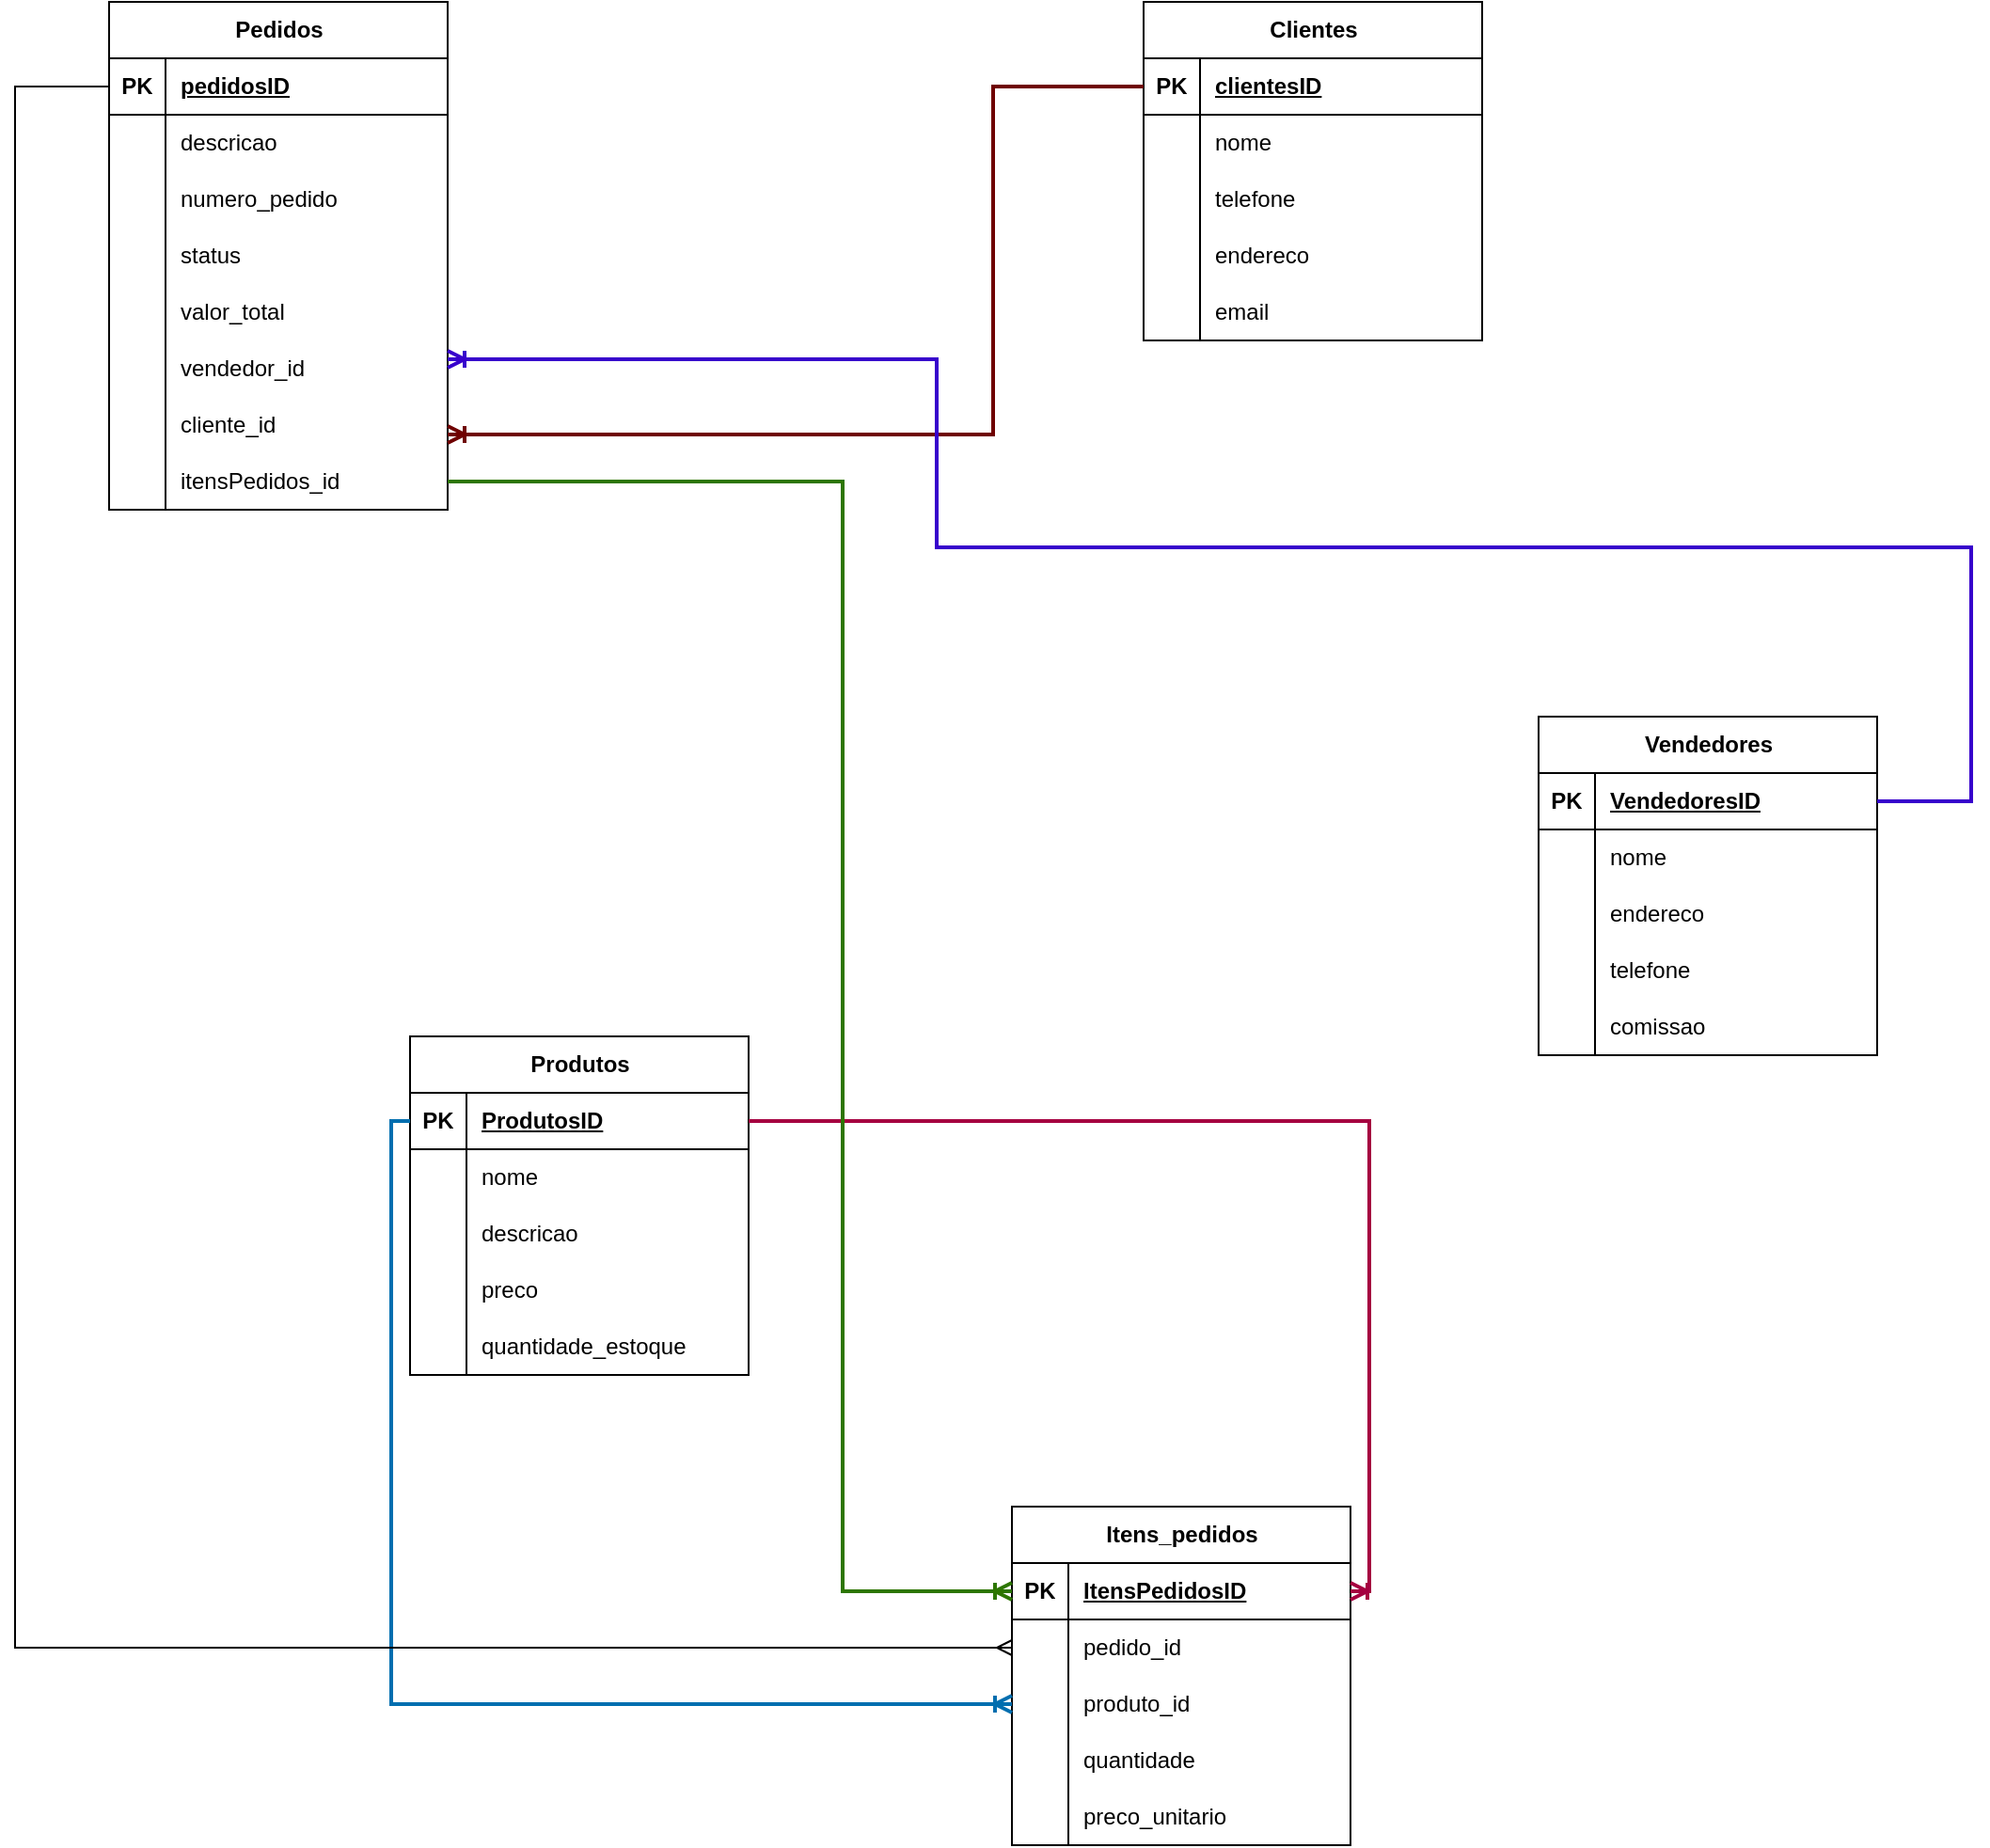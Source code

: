 <mxfile version="27.2.0">
  <diagram name="Página-1" id="6FJPmShcz8cH9Rp6c7KJ">
    <mxGraphModel dx="2564" dy="937" grid="1" gridSize="10" guides="1" tooltips="1" connect="1" arrows="1" fold="1" page="1" pageScale="1" pageWidth="827" pageHeight="1169" math="0" shadow="0">
      <root>
        <mxCell id="0" />
        <mxCell id="1" parent="0" />
        <mxCell id="ViAc8GlZ0rlpgZaHdrDQ-25" value="Clientes" style="shape=table;startSize=30;container=1;collapsible=1;childLayout=tableLayout;fixedRows=1;rowLines=0;fontStyle=1;align=center;resizeLast=1;html=1;" parent="1" vertex="1">
          <mxGeometry x="220" y="60" width="180" height="180" as="geometry" />
        </mxCell>
        <mxCell id="ViAc8GlZ0rlpgZaHdrDQ-26" value="" style="shape=tableRow;horizontal=0;startSize=0;swimlaneHead=0;swimlaneBody=0;fillColor=none;collapsible=0;dropTarget=0;points=[[0,0.5],[1,0.5]];portConstraint=eastwest;top=0;left=0;right=0;bottom=1;" parent="ViAc8GlZ0rlpgZaHdrDQ-25" vertex="1">
          <mxGeometry y="30" width="180" height="30" as="geometry" />
        </mxCell>
        <mxCell id="ViAc8GlZ0rlpgZaHdrDQ-27" value="PK" style="shape=partialRectangle;connectable=0;fillColor=none;top=0;left=0;bottom=0;right=0;fontStyle=1;overflow=hidden;whiteSpace=wrap;html=1;" parent="ViAc8GlZ0rlpgZaHdrDQ-26" vertex="1">
          <mxGeometry width="30" height="30" as="geometry">
            <mxRectangle width="30" height="30" as="alternateBounds" />
          </mxGeometry>
        </mxCell>
        <mxCell id="ViAc8GlZ0rlpgZaHdrDQ-28" value="clientesID" style="shape=partialRectangle;connectable=0;fillColor=none;top=0;left=0;bottom=0;right=0;align=left;spacingLeft=6;fontStyle=5;overflow=hidden;whiteSpace=wrap;html=1;" parent="ViAc8GlZ0rlpgZaHdrDQ-26" vertex="1">
          <mxGeometry x="30" width="150" height="30" as="geometry">
            <mxRectangle width="150" height="30" as="alternateBounds" />
          </mxGeometry>
        </mxCell>
        <mxCell id="ViAc8GlZ0rlpgZaHdrDQ-29" value="" style="shape=tableRow;horizontal=0;startSize=0;swimlaneHead=0;swimlaneBody=0;fillColor=none;collapsible=0;dropTarget=0;points=[[0,0.5],[1,0.5]];portConstraint=eastwest;top=0;left=0;right=0;bottom=0;" parent="ViAc8GlZ0rlpgZaHdrDQ-25" vertex="1">
          <mxGeometry y="60" width="180" height="30" as="geometry" />
        </mxCell>
        <mxCell id="ViAc8GlZ0rlpgZaHdrDQ-30" value="" style="shape=partialRectangle;connectable=0;fillColor=none;top=0;left=0;bottom=0;right=0;editable=1;overflow=hidden;whiteSpace=wrap;html=1;" parent="ViAc8GlZ0rlpgZaHdrDQ-29" vertex="1">
          <mxGeometry width="30" height="30" as="geometry">
            <mxRectangle width="30" height="30" as="alternateBounds" />
          </mxGeometry>
        </mxCell>
        <mxCell id="ViAc8GlZ0rlpgZaHdrDQ-31" value="nome" style="shape=partialRectangle;connectable=0;fillColor=none;top=0;left=0;bottom=0;right=0;align=left;spacingLeft=6;overflow=hidden;whiteSpace=wrap;html=1;" parent="ViAc8GlZ0rlpgZaHdrDQ-29" vertex="1">
          <mxGeometry x="30" width="150" height="30" as="geometry">
            <mxRectangle width="150" height="30" as="alternateBounds" />
          </mxGeometry>
        </mxCell>
        <mxCell id="ViAc8GlZ0rlpgZaHdrDQ-32" value="" style="shape=tableRow;horizontal=0;startSize=0;swimlaneHead=0;swimlaneBody=0;fillColor=none;collapsible=0;dropTarget=0;points=[[0,0.5],[1,0.5]];portConstraint=eastwest;top=0;left=0;right=0;bottom=0;" parent="ViAc8GlZ0rlpgZaHdrDQ-25" vertex="1">
          <mxGeometry y="90" width="180" height="30" as="geometry" />
        </mxCell>
        <mxCell id="ViAc8GlZ0rlpgZaHdrDQ-33" value="" style="shape=partialRectangle;connectable=0;fillColor=none;top=0;left=0;bottom=0;right=0;editable=1;overflow=hidden;whiteSpace=wrap;html=1;" parent="ViAc8GlZ0rlpgZaHdrDQ-32" vertex="1">
          <mxGeometry width="30" height="30" as="geometry">
            <mxRectangle width="30" height="30" as="alternateBounds" />
          </mxGeometry>
        </mxCell>
        <mxCell id="ViAc8GlZ0rlpgZaHdrDQ-34" value="telefone" style="shape=partialRectangle;connectable=0;fillColor=none;top=0;left=0;bottom=0;right=0;align=left;spacingLeft=6;overflow=hidden;whiteSpace=wrap;html=1;" parent="ViAc8GlZ0rlpgZaHdrDQ-32" vertex="1">
          <mxGeometry x="30" width="150" height="30" as="geometry">
            <mxRectangle width="150" height="30" as="alternateBounds" />
          </mxGeometry>
        </mxCell>
        <mxCell id="ViAc8GlZ0rlpgZaHdrDQ-35" value="" style="shape=tableRow;horizontal=0;startSize=0;swimlaneHead=0;swimlaneBody=0;fillColor=none;collapsible=0;dropTarget=0;points=[[0,0.5],[1,0.5]];portConstraint=eastwest;top=0;left=0;right=0;bottom=0;" parent="ViAc8GlZ0rlpgZaHdrDQ-25" vertex="1">
          <mxGeometry y="120" width="180" height="30" as="geometry" />
        </mxCell>
        <mxCell id="ViAc8GlZ0rlpgZaHdrDQ-36" value="" style="shape=partialRectangle;connectable=0;fillColor=none;top=0;left=0;bottom=0;right=0;editable=1;overflow=hidden;whiteSpace=wrap;html=1;" parent="ViAc8GlZ0rlpgZaHdrDQ-35" vertex="1">
          <mxGeometry width="30" height="30" as="geometry">
            <mxRectangle width="30" height="30" as="alternateBounds" />
          </mxGeometry>
        </mxCell>
        <mxCell id="ViAc8GlZ0rlpgZaHdrDQ-37" value="endereco" style="shape=partialRectangle;connectable=0;fillColor=none;top=0;left=0;bottom=0;right=0;align=left;spacingLeft=6;overflow=hidden;whiteSpace=wrap;html=1;" parent="ViAc8GlZ0rlpgZaHdrDQ-35" vertex="1">
          <mxGeometry x="30" width="150" height="30" as="geometry">
            <mxRectangle width="150" height="30" as="alternateBounds" />
          </mxGeometry>
        </mxCell>
        <mxCell id="ViAc8GlZ0rlpgZaHdrDQ-38" value="" style="shape=tableRow;horizontal=0;startSize=0;swimlaneHead=0;swimlaneBody=0;fillColor=none;collapsible=0;dropTarget=0;points=[[0,0.5],[1,0.5]];portConstraint=eastwest;top=0;left=0;right=0;bottom=0;" parent="ViAc8GlZ0rlpgZaHdrDQ-25" vertex="1">
          <mxGeometry y="150" width="180" height="30" as="geometry" />
        </mxCell>
        <mxCell id="ViAc8GlZ0rlpgZaHdrDQ-39" value="" style="shape=partialRectangle;connectable=0;fillColor=none;top=0;left=0;bottom=0;right=0;editable=1;overflow=hidden;whiteSpace=wrap;html=1;" parent="ViAc8GlZ0rlpgZaHdrDQ-38" vertex="1">
          <mxGeometry width="30" height="30" as="geometry">
            <mxRectangle width="30" height="30" as="alternateBounds" />
          </mxGeometry>
        </mxCell>
        <mxCell id="ViAc8GlZ0rlpgZaHdrDQ-40" value="email" style="shape=partialRectangle;connectable=0;fillColor=none;top=0;left=0;bottom=0;right=0;align=left;spacingLeft=6;overflow=hidden;whiteSpace=wrap;html=1;" parent="ViAc8GlZ0rlpgZaHdrDQ-38" vertex="1">
          <mxGeometry x="30" width="150" height="30" as="geometry">
            <mxRectangle width="150" height="30" as="alternateBounds" />
          </mxGeometry>
        </mxCell>
        <mxCell id="ViAc8GlZ0rlpgZaHdrDQ-41" value="Produtos" style="shape=table;startSize=30;container=1;collapsible=1;childLayout=tableLayout;fixedRows=1;rowLines=0;fontStyle=1;align=center;resizeLast=1;html=1;" parent="1" vertex="1">
          <mxGeometry x="-170" y="610" width="180" height="180" as="geometry" />
        </mxCell>
        <mxCell id="ViAc8GlZ0rlpgZaHdrDQ-42" value="" style="shape=tableRow;horizontal=0;startSize=0;swimlaneHead=0;swimlaneBody=0;fillColor=none;collapsible=0;dropTarget=0;points=[[0,0.5],[1,0.5]];portConstraint=eastwest;top=0;left=0;right=0;bottom=1;" parent="ViAc8GlZ0rlpgZaHdrDQ-41" vertex="1">
          <mxGeometry y="30" width="180" height="30" as="geometry" />
        </mxCell>
        <mxCell id="ViAc8GlZ0rlpgZaHdrDQ-43" value="PK" style="shape=partialRectangle;connectable=0;fillColor=none;top=0;left=0;bottom=0;right=0;fontStyle=1;overflow=hidden;whiteSpace=wrap;html=1;" parent="ViAc8GlZ0rlpgZaHdrDQ-42" vertex="1">
          <mxGeometry width="30" height="30" as="geometry">
            <mxRectangle width="30" height="30" as="alternateBounds" />
          </mxGeometry>
        </mxCell>
        <mxCell id="ViAc8GlZ0rlpgZaHdrDQ-44" value="ProdutosID" style="shape=partialRectangle;connectable=0;fillColor=none;top=0;left=0;bottom=0;right=0;align=left;spacingLeft=6;fontStyle=5;overflow=hidden;whiteSpace=wrap;html=1;" parent="ViAc8GlZ0rlpgZaHdrDQ-42" vertex="1">
          <mxGeometry x="30" width="150" height="30" as="geometry">
            <mxRectangle width="150" height="30" as="alternateBounds" />
          </mxGeometry>
        </mxCell>
        <mxCell id="ViAc8GlZ0rlpgZaHdrDQ-45" value="" style="shape=tableRow;horizontal=0;startSize=0;swimlaneHead=0;swimlaneBody=0;fillColor=none;collapsible=0;dropTarget=0;points=[[0,0.5],[1,0.5]];portConstraint=eastwest;top=0;left=0;right=0;bottom=0;" parent="ViAc8GlZ0rlpgZaHdrDQ-41" vertex="1">
          <mxGeometry y="60" width="180" height="30" as="geometry" />
        </mxCell>
        <mxCell id="ViAc8GlZ0rlpgZaHdrDQ-46" value="" style="shape=partialRectangle;connectable=0;fillColor=none;top=0;left=0;bottom=0;right=0;editable=1;overflow=hidden;whiteSpace=wrap;html=1;" parent="ViAc8GlZ0rlpgZaHdrDQ-45" vertex="1">
          <mxGeometry width="30" height="30" as="geometry">
            <mxRectangle width="30" height="30" as="alternateBounds" />
          </mxGeometry>
        </mxCell>
        <mxCell id="ViAc8GlZ0rlpgZaHdrDQ-47" value="nome" style="shape=partialRectangle;connectable=0;fillColor=none;top=0;left=0;bottom=0;right=0;align=left;spacingLeft=6;overflow=hidden;whiteSpace=wrap;html=1;" parent="ViAc8GlZ0rlpgZaHdrDQ-45" vertex="1">
          <mxGeometry x="30" width="150" height="30" as="geometry">
            <mxRectangle width="150" height="30" as="alternateBounds" />
          </mxGeometry>
        </mxCell>
        <mxCell id="ViAc8GlZ0rlpgZaHdrDQ-48" value="" style="shape=tableRow;horizontal=0;startSize=0;swimlaneHead=0;swimlaneBody=0;fillColor=none;collapsible=0;dropTarget=0;points=[[0,0.5],[1,0.5]];portConstraint=eastwest;top=0;left=0;right=0;bottom=0;" parent="ViAc8GlZ0rlpgZaHdrDQ-41" vertex="1">
          <mxGeometry y="90" width="180" height="30" as="geometry" />
        </mxCell>
        <mxCell id="ViAc8GlZ0rlpgZaHdrDQ-49" value="" style="shape=partialRectangle;connectable=0;fillColor=none;top=0;left=0;bottom=0;right=0;editable=1;overflow=hidden;whiteSpace=wrap;html=1;" parent="ViAc8GlZ0rlpgZaHdrDQ-48" vertex="1">
          <mxGeometry width="30" height="30" as="geometry">
            <mxRectangle width="30" height="30" as="alternateBounds" />
          </mxGeometry>
        </mxCell>
        <mxCell id="ViAc8GlZ0rlpgZaHdrDQ-50" value="descricao" style="shape=partialRectangle;connectable=0;fillColor=none;top=0;left=0;bottom=0;right=0;align=left;spacingLeft=6;overflow=hidden;whiteSpace=wrap;html=1;" parent="ViAc8GlZ0rlpgZaHdrDQ-48" vertex="1">
          <mxGeometry x="30" width="150" height="30" as="geometry">
            <mxRectangle width="150" height="30" as="alternateBounds" />
          </mxGeometry>
        </mxCell>
        <mxCell id="ViAc8GlZ0rlpgZaHdrDQ-51" value="" style="shape=tableRow;horizontal=0;startSize=0;swimlaneHead=0;swimlaneBody=0;fillColor=none;collapsible=0;dropTarget=0;points=[[0,0.5],[1,0.5]];portConstraint=eastwest;top=0;left=0;right=0;bottom=0;" parent="ViAc8GlZ0rlpgZaHdrDQ-41" vertex="1">
          <mxGeometry y="120" width="180" height="30" as="geometry" />
        </mxCell>
        <mxCell id="ViAc8GlZ0rlpgZaHdrDQ-52" value="" style="shape=partialRectangle;connectable=0;fillColor=none;top=0;left=0;bottom=0;right=0;editable=1;overflow=hidden;whiteSpace=wrap;html=1;" parent="ViAc8GlZ0rlpgZaHdrDQ-51" vertex="1">
          <mxGeometry width="30" height="30" as="geometry">
            <mxRectangle width="30" height="30" as="alternateBounds" />
          </mxGeometry>
        </mxCell>
        <mxCell id="ViAc8GlZ0rlpgZaHdrDQ-53" value="preco" style="shape=partialRectangle;connectable=0;fillColor=none;top=0;left=0;bottom=0;right=0;align=left;spacingLeft=6;overflow=hidden;whiteSpace=wrap;html=1;" parent="ViAc8GlZ0rlpgZaHdrDQ-51" vertex="1">
          <mxGeometry x="30" width="150" height="30" as="geometry">
            <mxRectangle width="150" height="30" as="alternateBounds" />
          </mxGeometry>
        </mxCell>
        <mxCell id="ViAc8GlZ0rlpgZaHdrDQ-54" value="" style="shape=tableRow;horizontal=0;startSize=0;swimlaneHead=0;swimlaneBody=0;fillColor=none;collapsible=0;dropTarget=0;points=[[0,0.5],[1,0.5]];portConstraint=eastwest;top=0;left=0;right=0;bottom=0;" parent="ViAc8GlZ0rlpgZaHdrDQ-41" vertex="1">
          <mxGeometry y="150" width="180" height="30" as="geometry" />
        </mxCell>
        <mxCell id="ViAc8GlZ0rlpgZaHdrDQ-55" value="" style="shape=partialRectangle;connectable=0;fillColor=none;top=0;left=0;bottom=0;right=0;editable=1;overflow=hidden;whiteSpace=wrap;html=1;" parent="ViAc8GlZ0rlpgZaHdrDQ-54" vertex="1">
          <mxGeometry width="30" height="30" as="geometry">
            <mxRectangle width="30" height="30" as="alternateBounds" />
          </mxGeometry>
        </mxCell>
        <mxCell id="ViAc8GlZ0rlpgZaHdrDQ-56" value="quantidade_estoque" style="shape=partialRectangle;connectable=0;fillColor=none;top=0;left=0;bottom=0;right=0;align=left;spacingLeft=6;overflow=hidden;whiteSpace=wrap;html=1;" parent="ViAc8GlZ0rlpgZaHdrDQ-54" vertex="1">
          <mxGeometry x="30" width="150" height="30" as="geometry">
            <mxRectangle width="150" height="30" as="alternateBounds" />
          </mxGeometry>
        </mxCell>
        <mxCell id="ViAc8GlZ0rlpgZaHdrDQ-70" value="Vendedores" style="shape=table;startSize=30;container=1;collapsible=1;childLayout=tableLayout;fixedRows=1;rowLines=0;fontStyle=1;align=center;resizeLast=1;html=1;" parent="1" vertex="1">
          <mxGeometry x="430" y="440" width="180" height="180" as="geometry" />
        </mxCell>
        <mxCell id="ViAc8GlZ0rlpgZaHdrDQ-71" value="" style="shape=tableRow;horizontal=0;startSize=0;swimlaneHead=0;swimlaneBody=0;fillColor=none;collapsible=0;dropTarget=0;points=[[0,0.5],[1,0.5]];portConstraint=eastwest;top=0;left=0;right=0;bottom=1;" parent="ViAc8GlZ0rlpgZaHdrDQ-70" vertex="1">
          <mxGeometry y="30" width="180" height="30" as="geometry" />
        </mxCell>
        <mxCell id="ViAc8GlZ0rlpgZaHdrDQ-72" value="PK" style="shape=partialRectangle;connectable=0;fillColor=none;top=0;left=0;bottom=0;right=0;fontStyle=1;overflow=hidden;whiteSpace=wrap;html=1;" parent="ViAc8GlZ0rlpgZaHdrDQ-71" vertex="1">
          <mxGeometry width="30" height="30" as="geometry">
            <mxRectangle width="30" height="30" as="alternateBounds" />
          </mxGeometry>
        </mxCell>
        <mxCell id="ViAc8GlZ0rlpgZaHdrDQ-73" value="VendedoresID" style="shape=partialRectangle;connectable=0;fillColor=none;top=0;left=0;bottom=0;right=0;align=left;spacingLeft=6;fontStyle=5;overflow=hidden;whiteSpace=wrap;html=1;" parent="ViAc8GlZ0rlpgZaHdrDQ-71" vertex="1">
          <mxGeometry x="30" width="150" height="30" as="geometry">
            <mxRectangle width="150" height="30" as="alternateBounds" />
          </mxGeometry>
        </mxCell>
        <mxCell id="ViAc8GlZ0rlpgZaHdrDQ-74" value="" style="shape=tableRow;horizontal=0;startSize=0;swimlaneHead=0;swimlaneBody=0;fillColor=none;collapsible=0;dropTarget=0;points=[[0,0.5],[1,0.5]];portConstraint=eastwest;top=0;left=0;right=0;bottom=0;" parent="ViAc8GlZ0rlpgZaHdrDQ-70" vertex="1">
          <mxGeometry y="60" width="180" height="30" as="geometry" />
        </mxCell>
        <mxCell id="ViAc8GlZ0rlpgZaHdrDQ-75" value="" style="shape=partialRectangle;connectable=0;fillColor=none;top=0;left=0;bottom=0;right=0;editable=1;overflow=hidden;whiteSpace=wrap;html=1;" parent="ViAc8GlZ0rlpgZaHdrDQ-74" vertex="1">
          <mxGeometry width="30" height="30" as="geometry">
            <mxRectangle width="30" height="30" as="alternateBounds" />
          </mxGeometry>
        </mxCell>
        <mxCell id="ViAc8GlZ0rlpgZaHdrDQ-76" value="nome" style="shape=partialRectangle;connectable=0;fillColor=none;top=0;left=0;bottom=0;right=0;align=left;spacingLeft=6;overflow=hidden;whiteSpace=wrap;html=1;" parent="ViAc8GlZ0rlpgZaHdrDQ-74" vertex="1">
          <mxGeometry x="30" width="150" height="30" as="geometry">
            <mxRectangle width="150" height="30" as="alternateBounds" />
          </mxGeometry>
        </mxCell>
        <mxCell id="ViAc8GlZ0rlpgZaHdrDQ-77" value="" style="shape=tableRow;horizontal=0;startSize=0;swimlaneHead=0;swimlaneBody=0;fillColor=none;collapsible=0;dropTarget=0;points=[[0,0.5],[1,0.5]];portConstraint=eastwest;top=0;left=0;right=0;bottom=0;" parent="ViAc8GlZ0rlpgZaHdrDQ-70" vertex="1">
          <mxGeometry y="90" width="180" height="30" as="geometry" />
        </mxCell>
        <mxCell id="ViAc8GlZ0rlpgZaHdrDQ-78" value="" style="shape=partialRectangle;connectable=0;fillColor=none;top=0;left=0;bottom=0;right=0;editable=1;overflow=hidden;whiteSpace=wrap;html=1;" parent="ViAc8GlZ0rlpgZaHdrDQ-77" vertex="1">
          <mxGeometry width="30" height="30" as="geometry">
            <mxRectangle width="30" height="30" as="alternateBounds" />
          </mxGeometry>
        </mxCell>
        <mxCell id="ViAc8GlZ0rlpgZaHdrDQ-79" value="endereco" style="shape=partialRectangle;connectable=0;fillColor=none;top=0;left=0;bottom=0;right=0;align=left;spacingLeft=6;overflow=hidden;whiteSpace=wrap;html=1;" parent="ViAc8GlZ0rlpgZaHdrDQ-77" vertex="1">
          <mxGeometry x="30" width="150" height="30" as="geometry">
            <mxRectangle width="150" height="30" as="alternateBounds" />
          </mxGeometry>
        </mxCell>
        <mxCell id="ViAc8GlZ0rlpgZaHdrDQ-80" value="" style="shape=tableRow;horizontal=0;startSize=0;swimlaneHead=0;swimlaneBody=0;fillColor=none;collapsible=0;dropTarget=0;points=[[0,0.5],[1,0.5]];portConstraint=eastwest;top=0;left=0;right=0;bottom=0;" parent="ViAc8GlZ0rlpgZaHdrDQ-70" vertex="1">
          <mxGeometry y="120" width="180" height="30" as="geometry" />
        </mxCell>
        <mxCell id="ViAc8GlZ0rlpgZaHdrDQ-81" value="" style="shape=partialRectangle;connectable=0;fillColor=none;top=0;left=0;bottom=0;right=0;editable=1;overflow=hidden;whiteSpace=wrap;html=1;" parent="ViAc8GlZ0rlpgZaHdrDQ-80" vertex="1">
          <mxGeometry width="30" height="30" as="geometry">
            <mxRectangle width="30" height="30" as="alternateBounds" />
          </mxGeometry>
        </mxCell>
        <mxCell id="ViAc8GlZ0rlpgZaHdrDQ-82" value="telefone" style="shape=partialRectangle;connectable=0;fillColor=none;top=0;left=0;bottom=0;right=0;align=left;spacingLeft=6;overflow=hidden;whiteSpace=wrap;html=1;" parent="ViAc8GlZ0rlpgZaHdrDQ-80" vertex="1">
          <mxGeometry x="30" width="150" height="30" as="geometry">
            <mxRectangle width="150" height="30" as="alternateBounds" />
          </mxGeometry>
        </mxCell>
        <mxCell id="ViAc8GlZ0rlpgZaHdrDQ-83" value="" style="shape=tableRow;horizontal=0;startSize=0;swimlaneHead=0;swimlaneBody=0;fillColor=none;collapsible=0;dropTarget=0;points=[[0,0.5],[1,0.5]];portConstraint=eastwest;top=0;left=0;right=0;bottom=0;" parent="ViAc8GlZ0rlpgZaHdrDQ-70" vertex="1">
          <mxGeometry y="150" width="180" height="30" as="geometry" />
        </mxCell>
        <mxCell id="ViAc8GlZ0rlpgZaHdrDQ-84" value="" style="shape=partialRectangle;connectable=0;fillColor=none;top=0;left=0;bottom=0;right=0;editable=1;overflow=hidden;whiteSpace=wrap;html=1;" parent="ViAc8GlZ0rlpgZaHdrDQ-83" vertex="1">
          <mxGeometry width="30" height="30" as="geometry">
            <mxRectangle width="30" height="30" as="alternateBounds" />
          </mxGeometry>
        </mxCell>
        <mxCell id="ViAc8GlZ0rlpgZaHdrDQ-85" value="comissao" style="shape=partialRectangle;connectable=0;fillColor=none;top=0;left=0;bottom=0;right=0;align=left;spacingLeft=6;overflow=hidden;whiteSpace=wrap;html=1;" parent="ViAc8GlZ0rlpgZaHdrDQ-83" vertex="1">
          <mxGeometry x="30" width="150" height="30" as="geometry">
            <mxRectangle width="150" height="30" as="alternateBounds" />
          </mxGeometry>
        </mxCell>
        <mxCell id="ViAc8GlZ0rlpgZaHdrDQ-86" value="Itens_pedidos" style="shape=table;startSize=30;container=1;collapsible=1;childLayout=tableLayout;fixedRows=1;rowLines=0;fontStyle=1;align=center;resizeLast=1;html=1;" parent="1" vertex="1">
          <mxGeometry x="150" y="860" width="180" height="180" as="geometry" />
        </mxCell>
        <mxCell id="ViAc8GlZ0rlpgZaHdrDQ-87" value="" style="shape=tableRow;horizontal=0;startSize=0;swimlaneHead=0;swimlaneBody=0;fillColor=none;collapsible=0;dropTarget=0;points=[[0,0.5],[1,0.5]];portConstraint=eastwest;top=0;left=0;right=0;bottom=1;" parent="ViAc8GlZ0rlpgZaHdrDQ-86" vertex="1">
          <mxGeometry y="30" width="180" height="30" as="geometry" />
        </mxCell>
        <mxCell id="ViAc8GlZ0rlpgZaHdrDQ-88" value="PK" style="shape=partialRectangle;connectable=0;fillColor=none;top=0;left=0;bottom=0;right=0;fontStyle=1;overflow=hidden;whiteSpace=wrap;html=1;" parent="ViAc8GlZ0rlpgZaHdrDQ-87" vertex="1">
          <mxGeometry width="30" height="30" as="geometry">
            <mxRectangle width="30" height="30" as="alternateBounds" />
          </mxGeometry>
        </mxCell>
        <mxCell id="ViAc8GlZ0rlpgZaHdrDQ-89" value="ItensPedidosID" style="shape=partialRectangle;connectable=0;fillColor=none;top=0;left=0;bottom=0;right=0;align=left;spacingLeft=6;fontStyle=5;overflow=hidden;whiteSpace=wrap;html=1;" parent="ViAc8GlZ0rlpgZaHdrDQ-87" vertex="1">
          <mxGeometry x="30" width="150" height="30" as="geometry">
            <mxRectangle width="150" height="30" as="alternateBounds" />
          </mxGeometry>
        </mxCell>
        <mxCell id="ViAc8GlZ0rlpgZaHdrDQ-90" value="" style="shape=tableRow;horizontal=0;startSize=0;swimlaneHead=0;swimlaneBody=0;fillColor=none;collapsible=0;dropTarget=0;points=[[0,0.5],[1,0.5]];portConstraint=eastwest;top=0;left=0;right=0;bottom=0;" parent="ViAc8GlZ0rlpgZaHdrDQ-86" vertex="1">
          <mxGeometry y="60" width="180" height="30" as="geometry" />
        </mxCell>
        <mxCell id="ViAc8GlZ0rlpgZaHdrDQ-91" value="" style="shape=partialRectangle;connectable=0;fillColor=none;top=0;left=0;bottom=0;right=0;editable=1;overflow=hidden;whiteSpace=wrap;html=1;" parent="ViAc8GlZ0rlpgZaHdrDQ-90" vertex="1">
          <mxGeometry width="30" height="30" as="geometry">
            <mxRectangle width="30" height="30" as="alternateBounds" />
          </mxGeometry>
        </mxCell>
        <mxCell id="ViAc8GlZ0rlpgZaHdrDQ-92" value="pedido_id" style="shape=partialRectangle;connectable=0;fillColor=none;top=0;left=0;bottom=0;right=0;align=left;spacingLeft=6;overflow=hidden;whiteSpace=wrap;html=1;" parent="ViAc8GlZ0rlpgZaHdrDQ-90" vertex="1">
          <mxGeometry x="30" width="150" height="30" as="geometry">
            <mxRectangle width="150" height="30" as="alternateBounds" />
          </mxGeometry>
        </mxCell>
        <mxCell id="ViAc8GlZ0rlpgZaHdrDQ-93" value="" style="shape=tableRow;horizontal=0;startSize=0;swimlaneHead=0;swimlaneBody=0;fillColor=none;collapsible=0;dropTarget=0;points=[[0,0.5],[1,0.5]];portConstraint=eastwest;top=0;left=0;right=0;bottom=0;" parent="ViAc8GlZ0rlpgZaHdrDQ-86" vertex="1">
          <mxGeometry y="90" width="180" height="30" as="geometry" />
        </mxCell>
        <mxCell id="ViAc8GlZ0rlpgZaHdrDQ-94" value="" style="shape=partialRectangle;connectable=0;fillColor=none;top=0;left=0;bottom=0;right=0;editable=1;overflow=hidden;whiteSpace=wrap;html=1;" parent="ViAc8GlZ0rlpgZaHdrDQ-93" vertex="1">
          <mxGeometry width="30" height="30" as="geometry">
            <mxRectangle width="30" height="30" as="alternateBounds" />
          </mxGeometry>
        </mxCell>
        <mxCell id="ViAc8GlZ0rlpgZaHdrDQ-95" value="produto_id" style="shape=partialRectangle;connectable=0;fillColor=none;top=0;left=0;bottom=0;right=0;align=left;spacingLeft=6;overflow=hidden;whiteSpace=wrap;html=1;" parent="ViAc8GlZ0rlpgZaHdrDQ-93" vertex="1">
          <mxGeometry x="30" width="150" height="30" as="geometry">
            <mxRectangle width="150" height="30" as="alternateBounds" />
          </mxGeometry>
        </mxCell>
        <mxCell id="ViAc8GlZ0rlpgZaHdrDQ-96" value="" style="shape=tableRow;horizontal=0;startSize=0;swimlaneHead=0;swimlaneBody=0;fillColor=none;collapsible=0;dropTarget=0;points=[[0,0.5],[1,0.5]];portConstraint=eastwest;top=0;left=0;right=0;bottom=0;" parent="ViAc8GlZ0rlpgZaHdrDQ-86" vertex="1">
          <mxGeometry y="120" width="180" height="30" as="geometry" />
        </mxCell>
        <mxCell id="ViAc8GlZ0rlpgZaHdrDQ-97" value="" style="shape=partialRectangle;connectable=0;fillColor=none;top=0;left=0;bottom=0;right=0;editable=1;overflow=hidden;whiteSpace=wrap;html=1;" parent="ViAc8GlZ0rlpgZaHdrDQ-96" vertex="1">
          <mxGeometry width="30" height="30" as="geometry">
            <mxRectangle width="30" height="30" as="alternateBounds" />
          </mxGeometry>
        </mxCell>
        <mxCell id="ViAc8GlZ0rlpgZaHdrDQ-98" value="quantidade" style="shape=partialRectangle;connectable=0;fillColor=none;top=0;left=0;bottom=0;right=0;align=left;spacingLeft=6;overflow=hidden;whiteSpace=wrap;html=1;" parent="ViAc8GlZ0rlpgZaHdrDQ-96" vertex="1">
          <mxGeometry x="30" width="150" height="30" as="geometry">
            <mxRectangle width="150" height="30" as="alternateBounds" />
          </mxGeometry>
        </mxCell>
        <mxCell id="ViAc8GlZ0rlpgZaHdrDQ-162" value="" style="shape=tableRow;horizontal=0;startSize=0;swimlaneHead=0;swimlaneBody=0;fillColor=none;collapsible=0;dropTarget=0;points=[[0,0.5],[1,0.5]];portConstraint=eastwest;top=0;left=0;right=0;bottom=0;" parent="ViAc8GlZ0rlpgZaHdrDQ-86" vertex="1">
          <mxGeometry y="150" width="180" height="30" as="geometry" />
        </mxCell>
        <mxCell id="ViAc8GlZ0rlpgZaHdrDQ-163" value="" style="shape=partialRectangle;connectable=0;fillColor=none;top=0;left=0;bottom=0;right=0;editable=1;overflow=hidden;whiteSpace=wrap;html=1;" parent="ViAc8GlZ0rlpgZaHdrDQ-162" vertex="1">
          <mxGeometry width="30" height="30" as="geometry">
            <mxRectangle width="30" height="30" as="alternateBounds" />
          </mxGeometry>
        </mxCell>
        <mxCell id="ViAc8GlZ0rlpgZaHdrDQ-164" value="preco_unitario" style="shape=partialRectangle;connectable=0;fillColor=none;top=0;left=0;bottom=0;right=0;align=left;spacingLeft=6;overflow=hidden;whiteSpace=wrap;html=1;" parent="ViAc8GlZ0rlpgZaHdrDQ-162" vertex="1">
          <mxGeometry x="30" width="150" height="30" as="geometry">
            <mxRectangle width="150" height="30" as="alternateBounds" />
          </mxGeometry>
        </mxCell>
        <mxCell id="ViAc8GlZ0rlpgZaHdrDQ-131" value="Pedidos" style="shape=table;startSize=30;container=1;collapsible=1;childLayout=tableLayout;fixedRows=1;rowLines=0;fontStyle=1;align=center;resizeLast=1;html=1;" parent="1" vertex="1">
          <mxGeometry x="-330" y="60" width="180" height="270" as="geometry" />
        </mxCell>
        <mxCell id="ViAc8GlZ0rlpgZaHdrDQ-132" value="" style="shape=tableRow;horizontal=0;startSize=0;swimlaneHead=0;swimlaneBody=0;fillColor=none;collapsible=0;dropTarget=0;points=[[0,0.5],[1,0.5]];portConstraint=eastwest;top=0;left=0;right=0;bottom=1;" parent="ViAc8GlZ0rlpgZaHdrDQ-131" vertex="1">
          <mxGeometry y="30" width="180" height="30" as="geometry" />
        </mxCell>
        <mxCell id="ViAc8GlZ0rlpgZaHdrDQ-133" value="PK" style="shape=partialRectangle;connectable=0;fillColor=none;top=0;left=0;bottom=0;right=0;fontStyle=1;overflow=hidden;whiteSpace=wrap;html=1;" parent="ViAc8GlZ0rlpgZaHdrDQ-132" vertex="1">
          <mxGeometry width="30" height="30" as="geometry">
            <mxRectangle width="30" height="30" as="alternateBounds" />
          </mxGeometry>
        </mxCell>
        <mxCell id="ViAc8GlZ0rlpgZaHdrDQ-134" value="pedidosID" style="shape=partialRectangle;connectable=0;fillColor=none;top=0;left=0;bottom=0;right=0;align=left;spacingLeft=6;fontStyle=5;overflow=hidden;whiteSpace=wrap;html=1;" parent="ViAc8GlZ0rlpgZaHdrDQ-132" vertex="1">
          <mxGeometry x="30" width="150" height="30" as="geometry">
            <mxRectangle width="150" height="30" as="alternateBounds" />
          </mxGeometry>
        </mxCell>
        <mxCell id="ViAc8GlZ0rlpgZaHdrDQ-135" value="" style="shape=tableRow;horizontal=0;startSize=0;swimlaneHead=0;swimlaneBody=0;fillColor=none;collapsible=0;dropTarget=0;points=[[0,0.5],[1,0.5]];portConstraint=eastwest;top=0;left=0;right=0;bottom=0;" parent="ViAc8GlZ0rlpgZaHdrDQ-131" vertex="1">
          <mxGeometry y="60" width="180" height="30" as="geometry" />
        </mxCell>
        <mxCell id="ViAc8GlZ0rlpgZaHdrDQ-136" value="" style="shape=partialRectangle;connectable=0;fillColor=none;top=0;left=0;bottom=0;right=0;editable=1;overflow=hidden;whiteSpace=wrap;html=1;" parent="ViAc8GlZ0rlpgZaHdrDQ-135" vertex="1">
          <mxGeometry width="30" height="30" as="geometry">
            <mxRectangle width="30" height="30" as="alternateBounds" />
          </mxGeometry>
        </mxCell>
        <mxCell id="ViAc8GlZ0rlpgZaHdrDQ-137" value="descricao" style="shape=partialRectangle;connectable=0;fillColor=none;top=0;left=0;bottom=0;right=0;align=left;spacingLeft=6;overflow=hidden;whiteSpace=wrap;html=1;" parent="ViAc8GlZ0rlpgZaHdrDQ-135" vertex="1">
          <mxGeometry x="30" width="150" height="30" as="geometry">
            <mxRectangle width="150" height="30" as="alternateBounds" />
          </mxGeometry>
        </mxCell>
        <mxCell id="ViAc8GlZ0rlpgZaHdrDQ-138" value="" style="shape=tableRow;horizontal=0;startSize=0;swimlaneHead=0;swimlaneBody=0;fillColor=none;collapsible=0;dropTarget=0;points=[[0,0.5],[1,0.5]];portConstraint=eastwest;top=0;left=0;right=0;bottom=0;" parent="ViAc8GlZ0rlpgZaHdrDQ-131" vertex="1">
          <mxGeometry y="90" width="180" height="30" as="geometry" />
        </mxCell>
        <mxCell id="ViAc8GlZ0rlpgZaHdrDQ-139" value="" style="shape=partialRectangle;connectable=0;fillColor=none;top=0;left=0;bottom=0;right=0;editable=1;overflow=hidden;whiteSpace=wrap;html=1;" parent="ViAc8GlZ0rlpgZaHdrDQ-138" vertex="1">
          <mxGeometry width="30" height="30" as="geometry">
            <mxRectangle width="30" height="30" as="alternateBounds" />
          </mxGeometry>
        </mxCell>
        <mxCell id="ViAc8GlZ0rlpgZaHdrDQ-140" value="numero_pedido" style="shape=partialRectangle;connectable=0;fillColor=none;top=0;left=0;bottom=0;right=0;align=left;spacingLeft=6;overflow=hidden;whiteSpace=wrap;html=1;" parent="ViAc8GlZ0rlpgZaHdrDQ-138" vertex="1">
          <mxGeometry x="30" width="150" height="30" as="geometry">
            <mxRectangle width="150" height="30" as="alternateBounds" />
          </mxGeometry>
        </mxCell>
        <mxCell id="ViAc8GlZ0rlpgZaHdrDQ-141" value="" style="shape=tableRow;horizontal=0;startSize=0;swimlaneHead=0;swimlaneBody=0;fillColor=none;collapsible=0;dropTarget=0;points=[[0,0.5],[1,0.5]];portConstraint=eastwest;top=0;left=0;right=0;bottom=0;" parent="ViAc8GlZ0rlpgZaHdrDQ-131" vertex="1">
          <mxGeometry y="120" width="180" height="30" as="geometry" />
        </mxCell>
        <mxCell id="ViAc8GlZ0rlpgZaHdrDQ-142" value="" style="shape=partialRectangle;connectable=0;fillColor=none;top=0;left=0;bottom=0;right=0;editable=1;overflow=hidden;whiteSpace=wrap;html=1;" parent="ViAc8GlZ0rlpgZaHdrDQ-141" vertex="1">
          <mxGeometry width="30" height="30" as="geometry">
            <mxRectangle width="30" height="30" as="alternateBounds" />
          </mxGeometry>
        </mxCell>
        <mxCell id="ViAc8GlZ0rlpgZaHdrDQ-143" value="status" style="shape=partialRectangle;connectable=0;fillColor=none;top=0;left=0;bottom=0;right=0;align=left;spacingLeft=6;overflow=hidden;whiteSpace=wrap;html=1;" parent="ViAc8GlZ0rlpgZaHdrDQ-141" vertex="1">
          <mxGeometry x="30" width="150" height="30" as="geometry">
            <mxRectangle width="150" height="30" as="alternateBounds" />
          </mxGeometry>
        </mxCell>
        <mxCell id="ViAc8GlZ0rlpgZaHdrDQ-144" value="" style="shape=tableRow;horizontal=0;startSize=0;swimlaneHead=0;swimlaneBody=0;fillColor=none;collapsible=0;dropTarget=0;points=[[0,0.5],[1,0.5]];portConstraint=eastwest;top=0;left=0;right=0;bottom=0;" parent="ViAc8GlZ0rlpgZaHdrDQ-131" vertex="1">
          <mxGeometry y="150" width="180" height="30" as="geometry" />
        </mxCell>
        <mxCell id="ViAc8GlZ0rlpgZaHdrDQ-145" value="" style="shape=partialRectangle;connectable=0;fillColor=none;top=0;left=0;bottom=0;right=0;editable=1;overflow=hidden;whiteSpace=wrap;html=1;" parent="ViAc8GlZ0rlpgZaHdrDQ-144" vertex="1">
          <mxGeometry width="30" height="30" as="geometry">
            <mxRectangle width="30" height="30" as="alternateBounds" />
          </mxGeometry>
        </mxCell>
        <mxCell id="ViAc8GlZ0rlpgZaHdrDQ-146" value="valor_total" style="shape=partialRectangle;connectable=0;fillColor=none;top=0;left=0;bottom=0;right=0;align=left;spacingLeft=6;overflow=hidden;whiteSpace=wrap;html=1;" parent="ViAc8GlZ0rlpgZaHdrDQ-144" vertex="1">
          <mxGeometry x="30" width="150" height="30" as="geometry">
            <mxRectangle width="150" height="30" as="alternateBounds" />
          </mxGeometry>
        </mxCell>
        <mxCell id="ViAc8GlZ0rlpgZaHdrDQ-150" style="shape=tableRow;horizontal=0;startSize=0;swimlaneHead=0;swimlaneBody=0;fillColor=none;collapsible=0;dropTarget=0;points=[[0,0.5],[1,0.5]];portConstraint=eastwest;top=0;left=0;right=0;bottom=0;" parent="ViAc8GlZ0rlpgZaHdrDQ-131" vertex="1">
          <mxGeometry y="180" width="180" height="30" as="geometry" />
        </mxCell>
        <mxCell id="ViAc8GlZ0rlpgZaHdrDQ-151" style="shape=partialRectangle;connectable=0;fillColor=none;top=0;left=0;bottom=0;right=0;editable=1;overflow=hidden;whiteSpace=wrap;html=1;" parent="ViAc8GlZ0rlpgZaHdrDQ-150" vertex="1">
          <mxGeometry width="30" height="30" as="geometry">
            <mxRectangle width="30" height="30" as="alternateBounds" />
          </mxGeometry>
        </mxCell>
        <mxCell id="ViAc8GlZ0rlpgZaHdrDQ-152" value="vendedor_id" style="shape=partialRectangle;connectable=0;fillColor=none;top=0;left=0;bottom=0;right=0;align=left;spacingLeft=6;overflow=hidden;whiteSpace=wrap;html=1;" parent="ViAc8GlZ0rlpgZaHdrDQ-150" vertex="1">
          <mxGeometry x="30" width="150" height="30" as="geometry">
            <mxRectangle width="150" height="30" as="alternateBounds" />
          </mxGeometry>
        </mxCell>
        <mxCell id="ViAc8GlZ0rlpgZaHdrDQ-156" style="shape=tableRow;horizontal=0;startSize=0;swimlaneHead=0;swimlaneBody=0;fillColor=none;collapsible=0;dropTarget=0;points=[[0,0.5],[1,0.5]];portConstraint=eastwest;top=0;left=0;right=0;bottom=0;" parent="ViAc8GlZ0rlpgZaHdrDQ-131" vertex="1">
          <mxGeometry y="210" width="180" height="30" as="geometry" />
        </mxCell>
        <mxCell id="ViAc8GlZ0rlpgZaHdrDQ-157" style="shape=partialRectangle;connectable=0;fillColor=none;top=0;left=0;bottom=0;right=0;editable=1;overflow=hidden;whiteSpace=wrap;html=1;" parent="ViAc8GlZ0rlpgZaHdrDQ-156" vertex="1">
          <mxGeometry width="30" height="30" as="geometry">
            <mxRectangle width="30" height="30" as="alternateBounds" />
          </mxGeometry>
        </mxCell>
        <mxCell id="ViAc8GlZ0rlpgZaHdrDQ-158" value="cliente_id" style="shape=partialRectangle;connectable=0;fillColor=none;top=0;left=0;bottom=0;right=0;align=left;spacingLeft=6;overflow=hidden;whiteSpace=wrap;html=1;" parent="ViAc8GlZ0rlpgZaHdrDQ-156" vertex="1">
          <mxGeometry x="30" width="150" height="30" as="geometry">
            <mxRectangle width="150" height="30" as="alternateBounds" />
          </mxGeometry>
        </mxCell>
        <mxCell id="ViAc8GlZ0rlpgZaHdrDQ-179" style="shape=tableRow;horizontal=0;startSize=0;swimlaneHead=0;swimlaneBody=0;fillColor=none;collapsible=0;dropTarget=0;points=[[0,0.5],[1,0.5]];portConstraint=eastwest;top=0;left=0;right=0;bottom=0;" parent="ViAc8GlZ0rlpgZaHdrDQ-131" vertex="1">
          <mxGeometry y="240" width="180" height="30" as="geometry" />
        </mxCell>
        <mxCell id="ViAc8GlZ0rlpgZaHdrDQ-180" style="shape=partialRectangle;connectable=0;fillColor=none;top=0;left=0;bottom=0;right=0;editable=1;overflow=hidden;whiteSpace=wrap;html=1;" parent="ViAc8GlZ0rlpgZaHdrDQ-179" vertex="1">
          <mxGeometry width="30" height="30" as="geometry">
            <mxRectangle width="30" height="30" as="alternateBounds" />
          </mxGeometry>
        </mxCell>
        <mxCell id="ViAc8GlZ0rlpgZaHdrDQ-181" value="itensPedidos_id" style="shape=partialRectangle;connectable=0;fillColor=none;top=0;left=0;bottom=0;right=0;align=left;spacingLeft=6;overflow=hidden;whiteSpace=wrap;html=1;" parent="ViAc8GlZ0rlpgZaHdrDQ-179" vertex="1">
          <mxGeometry x="30" width="150" height="30" as="geometry">
            <mxRectangle width="150" height="30" as="alternateBounds" />
          </mxGeometry>
        </mxCell>
        <mxCell id="ViAc8GlZ0rlpgZaHdrDQ-166" value="" style="edgeStyle=orthogonalEdgeStyle;fontSize=12;html=1;endArrow=ERoneToMany;rounded=0;exitX=0;exitY=0.5;exitDx=0;exitDy=0;fillColor=#a20025;strokeColor=#6F0000;strokeWidth=2;" parent="1" source="ViAc8GlZ0rlpgZaHdrDQ-26" target="ViAc8GlZ0rlpgZaHdrDQ-156" edge="1">
          <mxGeometry width="100" height="100" relative="1" as="geometry">
            <mxPoint x="230" y="370" as="sourcePoint" />
            <mxPoint x="-140" y="290" as="targetPoint" />
            <Array as="points">
              <mxPoint x="140" y="105" />
              <mxPoint x="140" y="290" />
            </Array>
          </mxGeometry>
        </mxCell>
        <mxCell id="ViAc8GlZ0rlpgZaHdrDQ-172" value="" style="edgeStyle=orthogonalEdgeStyle;fontSize=12;html=1;endArrow=ERoneToMany;rounded=0;entryX=1;entryY=0.5;entryDx=0;entryDy=0;exitX=1;exitY=0.5;exitDx=0;exitDy=0;fillColor=#d80073;strokeColor=#A50040;strokeWidth=2;" parent="1" source="ViAc8GlZ0rlpgZaHdrDQ-42" target="ViAc8GlZ0rlpgZaHdrDQ-87" edge="1">
          <mxGeometry width="100" height="100" relative="1" as="geometry">
            <mxPoint x="280" y="610" as="sourcePoint" />
            <mxPoint x="380" y="510" as="targetPoint" />
          </mxGeometry>
        </mxCell>
        <mxCell id="ViAc8GlZ0rlpgZaHdrDQ-176" value="" style="edgeStyle=orthogonalEdgeStyle;fontSize=12;html=1;endArrow=ERoneToMany;rounded=0;exitX=1;exitY=0.5;exitDx=0;exitDy=0;entryX=1;entryY=0.5;entryDx=0;entryDy=0;fillColor=#6a00ff;strokeColor=#3700CC;strokeWidth=2;" parent="1" source="ViAc8GlZ0rlpgZaHdrDQ-71" edge="1">
          <mxGeometry width="100" height="100" relative="1" as="geometry">
            <mxPoint x="430" y="630" as="sourcePoint" />
            <mxPoint x="-150" y="250" as="targetPoint" />
            <Array as="points">
              <mxPoint x="660" y="485" />
              <mxPoint x="660" y="350" />
              <mxPoint x="110" y="350" />
              <mxPoint x="110" y="250" />
            </Array>
          </mxGeometry>
        </mxCell>
        <mxCell id="RmXxpZjZx95AI6CAu_E2-1" value="" style="edgeStyle=orthogonalEdgeStyle;fontSize=12;html=1;endArrow=ERoneToMany;rounded=0;exitX=1;exitY=0.5;exitDx=0;exitDy=0;entryX=0;entryY=0.5;entryDx=0;entryDy=0;fillColor=#60a917;strokeColor=#2D7600;strokeWidth=2;" edge="1" parent="1" source="ViAc8GlZ0rlpgZaHdrDQ-179" target="ViAc8GlZ0rlpgZaHdrDQ-87">
          <mxGeometry width="100" height="100" relative="1" as="geometry">
            <mxPoint x="-190" y="500" as="sourcePoint" />
            <mxPoint x="-90" y="400" as="targetPoint" />
            <Array as="points">
              <mxPoint x="60" y="315" />
              <mxPoint x="60" y="905" />
            </Array>
          </mxGeometry>
        </mxCell>
        <mxCell id="RmXxpZjZx95AI6CAu_E2-2" value="" style="edgeStyle=orthogonalEdgeStyle;fontSize=12;html=1;endArrow=ERoneToMany;rounded=0;exitX=0;exitY=0.5;exitDx=0;exitDy=0;entryX=0;entryY=0.5;entryDx=0;entryDy=0;fillColor=#1ba1e2;strokeColor=#006EAF;strokeWidth=2;" edge="1" parent="1" source="ViAc8GlZ0rlpgZaHdrDQ-42" target="ViAc8GlZ0rlpgZaHdrDQ-93">
          <mxGeometry width="100" height="100" relative="1" as="geometry">
            <mxPoint x="-420" y="650" as="sourcePoint" />
            <mxPoint x="-320" y="550" as="targetPoint" />
          </mxGeometry>
        </mxCell>
        <mxCell id="RmXxpZjZx95AI6CAu_E2-3" value="" style="edgeStyle=orthogonalEdgeStyle;fontSize=12;html=1;endArrow=ERmany;rounded=0;exitX=0;exitY=0.5;exitDx=0;exitDy=0;entryX=0;entryY=0.5;entryDx=0;entryDy=0;" edge="1" parent="1" source="ViAc8GlZ0rlpgZaHdrDQ-132" target="ViAc8GlZ0rlpgZaHdrDQ-90">
          <mxGeometry width="100" height="100" relative="1" as="geometry">
            <mxPoint x="-520" y="360" as="sourcePoint" />
            <mxPoint x="-270" y="860" as="targetPoint" />
            <Array as="points">
              <mxPoint x="-380" y="105" />
              <mxPoint x="-380" y="935" />
            </Array>
          </mxGeometry>
        </mxCell>
      </root>
    </mxGraphModel>
  </diagram>
</mxfile>
